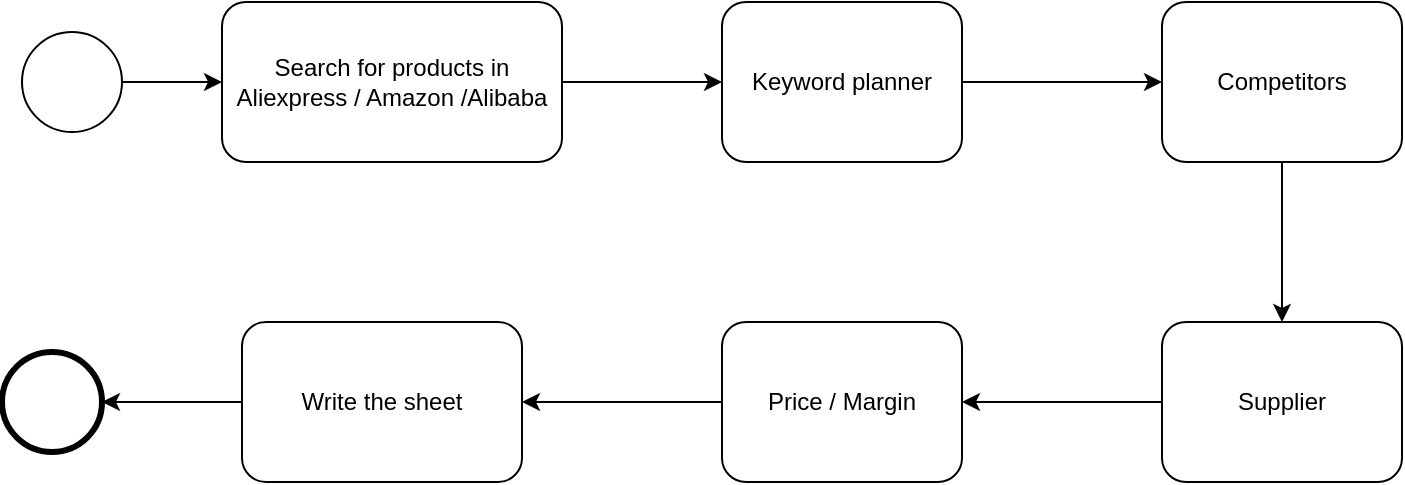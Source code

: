 <mxfile version="14.9.5" type="github">
  <diagram name="Page-1" id="2a216829-ef6e-dabb-86c1-c78162f3ba2b">
    <mxGraphModel dx="1038" dy="574" grid="1" gridSize="10" guides="1" tooltips="1" connect="1" arrows="1" fold="1" page="1" pageScale="1" pageWidth="850" pageHeight="1100" background="none" math="0" shadow="0">
      <root>
        <mxCell id="0" />
        <mxCell id="1" parent="0" />
        <mxCell id="7a84cebc1def654-1" value="" style="shape=mxgraph.bpmn.shape;html=1;verticalLabelPosition=bottom;labelBackgroundColor=#ffffff;verticalAlign=top;perimeter=ellipsePerimeter;outline=standard;symbol=general;" parent="1" vertex="1">
          <mxGeometry x="260" y="265" width="50" height="50" as="geometry" />
        </mxCell>
        <mxCell id="7a84cebc1def654-2" value="Search for products in Aliexpress / Amazon /Alibaba" style="shape=ext;rounded=1;html=1;whiteSpace=wrap;" parent="1" vertex="1">
          <mxGeometry x="360" y="250" width="170" height="80" as="geometry" />
        </mxCell>
        <mxCell id="7a84cebc1def654-3" value="Keyword planner" style="shape=ext;rounded=1;html=1;whiteSpace=wrap;" parent="1" vertex="1">
          <mxGeometry x="610" y="250" width="120" height="80" as="geometry" />
        </mxCell>
        <mxCell id="7a84cebc1def654-8" value="Competitors" style="shape=ext;rounded=1;html=1;whiteSpace=wrap;" parent="1" vertex="1">
          <mxGeometry x="830" y="250" width="120" height="80" as="geometry" />
        </mxCell>
        <mxCell id="7a84cebc1def654-26" value="" style="shape=mxgraph.bpmn.shape;html=1;verticalLabelPosition=bottom;labelBackgroundColor=#ffffff;verticalAlign=top;perimeter=ellipsePerimeter;outline=end;symbol=general;" parent="1" vertex="1">
          <mxGeometry x="250" y="425" width="50" height="50" as="geometry" />
        </mxCell>
        <mxCell id="7a84cebc1def654-36" style="edgeStyle=orthogonalEdgeStyle;rounded=0;html=1;jettySize=auto;orthogonalLoop=1;" parent="1" source="7a84cebc1def654-1" target="7a84cebc1def654-2" edge="1">
          <mxGeometry relative="1" as="geometry" />
        </mxCell>
        <mxCell id="7a84cebc1def654-39" style="edgeStyle=orthogonalEdgeStyle;rounded=0;html=1;jettySize=auto;orthogonalLoop=1;" parent="1" source="7a84cebc1def654-2" target="7a84cebc1def654-3" edge="1">
          <mxGeometry relative="1" as="geometry" />
        </mxCell>
        <mxCell id="7a84cebc1def654-47" style="edgeStyle=orthogonalEdgeStyle;rounded=0;html=1;jettySize=auto;orthogonalLoop=1;" parent="1" source="7a84cebc1def654-3" target="7a84cebc1def654-8" edge="1">
          <mxGeometry relative="1" as="geometry">
            <mxPoint x="590" y="375" as="targetPoint" />
          </mxGeometry>
        </mxCell>
        <mxCell id="bBetjtGtmYj4uf_zNTE8-2" value="Supplier" style="shape=ext;rounded=1;html=1;whiteSpace=wrap;" vertex="1" parent="1">
          <mxGeometry x="830" y="410" width="120" height="80" as="geometry" />
        </mxCell>
        <mxCell id="bBetjtGtmYj4uf_zNTE8-3" value="Price / Margin" style="shape=ext;rounded=1;html=1;whiteSpace=wrap;" vertex="1" parent="1">
          <mxGeometry x="610" y="410" width="120" height="80" as="geometry" />
        </mxCell>
        <mxCell id="bBetjtGtmYj4uf_zNTE8-4" value="" style="endArrow=classic;html=1;exitX=0.5;exitY=1;exitDx=0;exitDy=0;" edge="1" parent="1" source="7a84cebc1def654-8">
          <mxGeometry width="50" height="50" relative="1" as="geometry">
            <mxPoint x="700" y="450" as="sourcePoint" />
            <mxPoint x="890" y="410" as="targetPoint" />
          </mxGeometry>
        </mxCell>
        <mxCell id="bBetjtGtmYj4uf_zNTE8-10" style="edgeStyle=orthogonalEdgeStyle;rounded=0;orthogonalLoop=1;jettySize=auto;html=1;" edge="1" parent="1" source="bBetjtGtmYj4uf_zNTE8-5" target="7a84cebc1def654-26">
          <mxGeometry relative="1" as="geometry" />
        </mxCell>
        <mxCell id="bBetjtGtmYj4uf_zNTE8-5" value="Write the sheet" style="shape=ext;rounded=1;html=1;whiteSpace=wrap;" vertex="1" parent="1">
          <mxGeometry x="370" y="410" width="140" height="80" as="geometry" />
        </mxCell>
        <mxCell id="bBetjtGtmYj4uf_zNTE8-6" value="" style="endArrow=classic;html=1;exitX=0;exitY=0.5;exitDx=0;exitDy=0;entryX=1;entryY=0.5;entryDx=0;entryDy=0;" edge="1" parent="1" source="bBetjtGtmYj4uf_zNTE8-2" target="bBetjtGtmYj4uf_zNTE8-3">
          <mxGeometry width="50" height="50" relative="1" as="geometry">
            <mxPoint x="700" y="450" as="sourcePoint" />
            <mxPoint x="750" y="400" as="targetPoint" />
          </mxGeometry>
        </mxCell>
        <mxCell id="bBetjtGtmYj4uf_zNTE8-7" value="" style="endArrow=classic;html=1;exitX=0;exitY=0.5;exitDx=0;exitDy=0;exitPerimeter=0;entryX=1;entryY=0.5;entryDx=0;entryDy=0;" edge="1" parent="1" source="bBetjtGtmYj4uf_zNTE8-3" target="bBetjtGtmYj4uf_zNTE8-5">
          <mxGeometry width="50" height="50" relative="1" as="geometry">
            <mxPoint x="700" y="450" as="sourcePoint" />
            <mxPoint x="750" y="400" as="targetPoint" />
          </mxGeometry>
        </mxCell>
      </root>
    </mxGraphModel>
  </diagram>
</mxfile>
